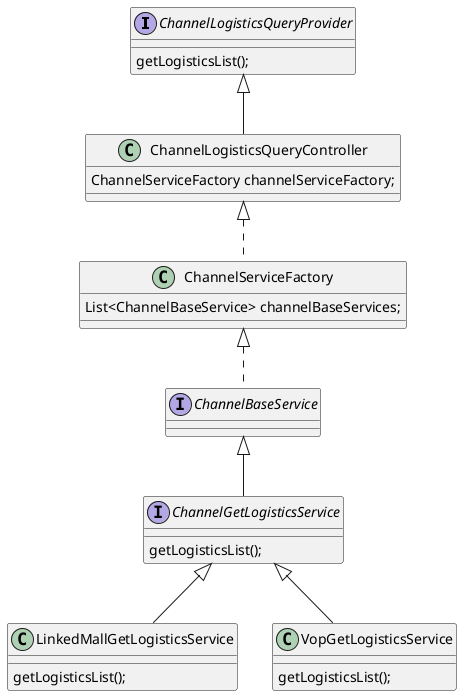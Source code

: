 @startuml
interface ChannelLogisticsQueryProvider{
  getLogisticsList();
}
 class ChannelLogisticsQueryController{
  ChannelServiceFactory channelServiceFactory;
}

 class ChannelServiceFactory{
  List<ChannelBaseService> channelBaseServices;

}
 interface ChannelBaseService
 interface ChannelGetLogisticsService{
  getLogisticsList();
}
 class LinkedMallGetLogisticsService{
  getLogisticsList();
}
 class VopGetLogisticsService{
  getLogisticsList();
}
 ChannelLogisticsQueryProvider <|-- ChannelLogisticsQueryController
 ChannelLogisticsQueryController <|.. ChannelServiceFactory
 ChannelServiceFactory <|.. ChannelBaseService
 ChannelBaseService <|-- ChannelGetLogisticsService
 ChannelGetLogisticsService <|-- LinkedMallGetLogisticsService
 ChannelGetLogisticsService <|-- VopGetLogisticsService
@enduml